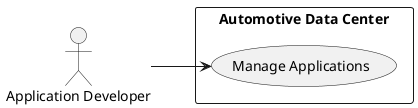 @startuml

left to right direction

:Application Developer: as Actor

rectangle "Automotive Data Center" {
    (Manage Applications) as U1
}

Actor --> U1

@enduml
